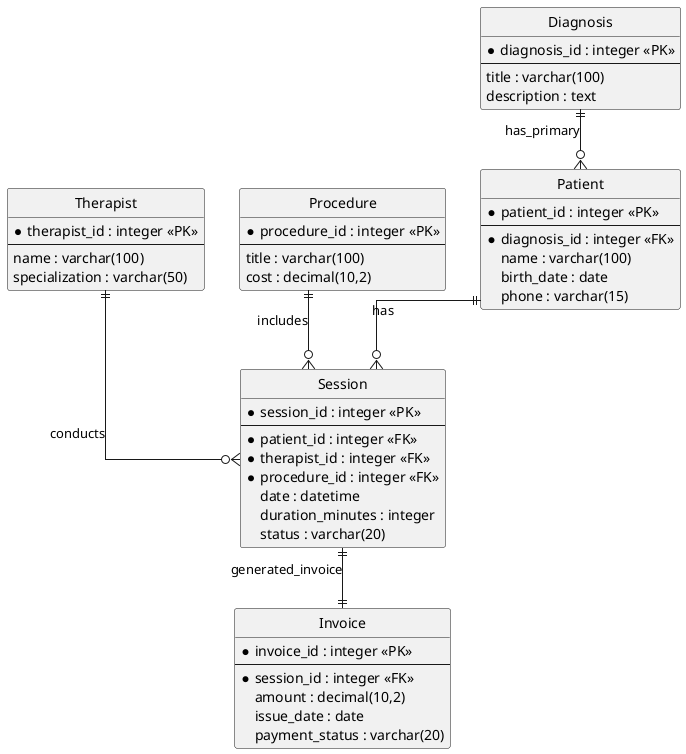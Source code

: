 @startuml ERD_Rehab_Center_v2
hide circle
skinparam linetype ortho

entity Patient {
  *patient_id : integer <<PK>>
  --
  *diagnosis_id : integer <<FK>>
  name : varchar(100)
  birth_date : date
  phone : varchar(15)
}

entity Therapist {
  *therapist_id : integer <<PK>>
  --
  name : varchar(100)
  specialization : varchar(50)
}

entity Procedure {
  *procedure_id : integer <<PK>>
  --
  title : varchar(100)
  cost : decimal(10,2)
}

entity Session {
  *session_id : integer <<PK>>
  --
  *patient_id : integer <<FK>>
  *therapist_id : integer <<FK>>
  *procedure_id : integer <<FK>>
  date : datetime
  duration_minutes : integer
  status : varchar(20)
}

entity Diagnosis {
  *diagnosis_id : integer <<PK>>
  --
  title : varchar(100)
  description : text
}

entity Invoice {
  *invoice_id : integer <<PK>>
  --
  *session_id : integer <<FK>>
  amount : decimal(10,2)
  issue_date : date
  payment_status : varchar(20)
}

' 1:1
Session ||--|| Invoice : generated_invoice

' 1:N
Diagnosis ||--o{ Patient : has_primary

' 1:N
Patient ||--o{ Session : has

' 1:N
Therapist ||--o{ Session : conducts

' 1:N
Procedure ||--o{ Session : includes

@enduml